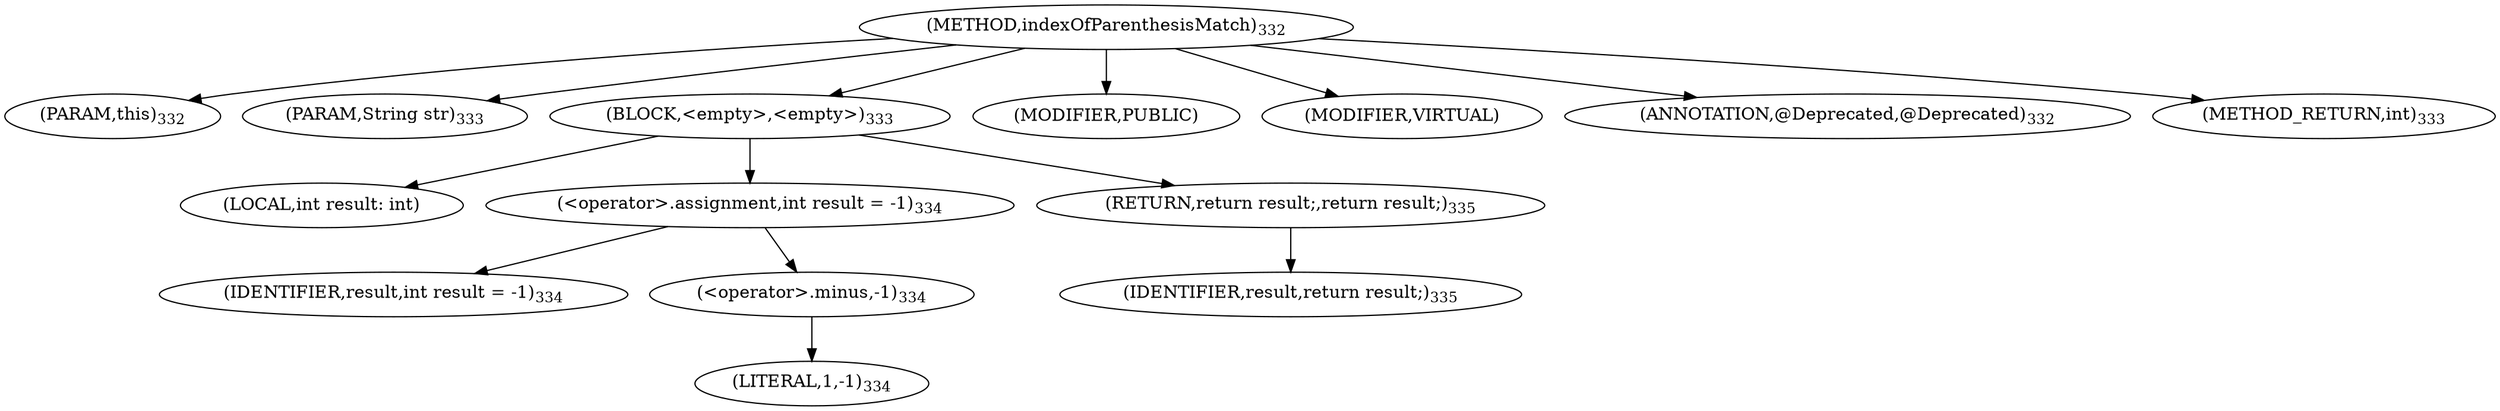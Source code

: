 digraph "indexOfParenthesisMatch" {  
"1054" [label = <(METHOD,indexOfParenthesisMatch)<SUB>332</SUB>> ]
"1055" [label = <(PARAM,this)<SUB>332</SUB>> ]
"1056" [label = <(PARAM,String str)<SUB>333</SUB>> ]
"1057" [label = <(BLOCK,&lt;empty&gt;,&lt;empty&gt;)<SUB>333</SUB>> ]
"1058" [label = <(LOCAL,int result: int)> ]
"1059" [label = <(&lt;operator&gt;.assignment,int result = -1)<SUB>334</SUB>> ]
"1060" [label = <(IDENTIFIER,result,int result = -1)<SUB>334</SUB>> ]
"1061" [label = <(&lt;operator&gt;.minus,-1)<SUB>334</SUB>> ]
"1062" [label = <(LITERAL,1,-1)<SUB>334</SUB>> ]
"1063" [label = <(RETURN,return result;,return result;)<SUB>335</SUB>> ]
"1064" [label = <(IDENTIFIER,result,return result;)<SUB>335</SUB>> ]
"1065" [label = <(MODIFIER,PUBLIC)> ]
"1066" [label = <(MODIFIER,VIRTUAL)> ]
"1067" [label = <(ANNOTATION,@Deprecated,@Deprecated)<SUB>332</SUB>> ]
"1068" [label = <(METHOD_RETURN,int)<SUB>333</SUB>> ]
  "1054" -> "1055" 
  "1054" -> "1056" 
  "1054" -> "1057" 
  "1054" -> "1065" 
  "1054" -> "1066" 
  "1054" -> "1067" 
  "1054" -> "1068" 
  "1057" -> "1058" 
  "1057" -> "1059" 
  "1057" -> "1063" 
  "1059" -> "1060" 
  "1059" -> "1061" 
  "1061" -> "1062" 
  "1063" -> "1064" 
}
